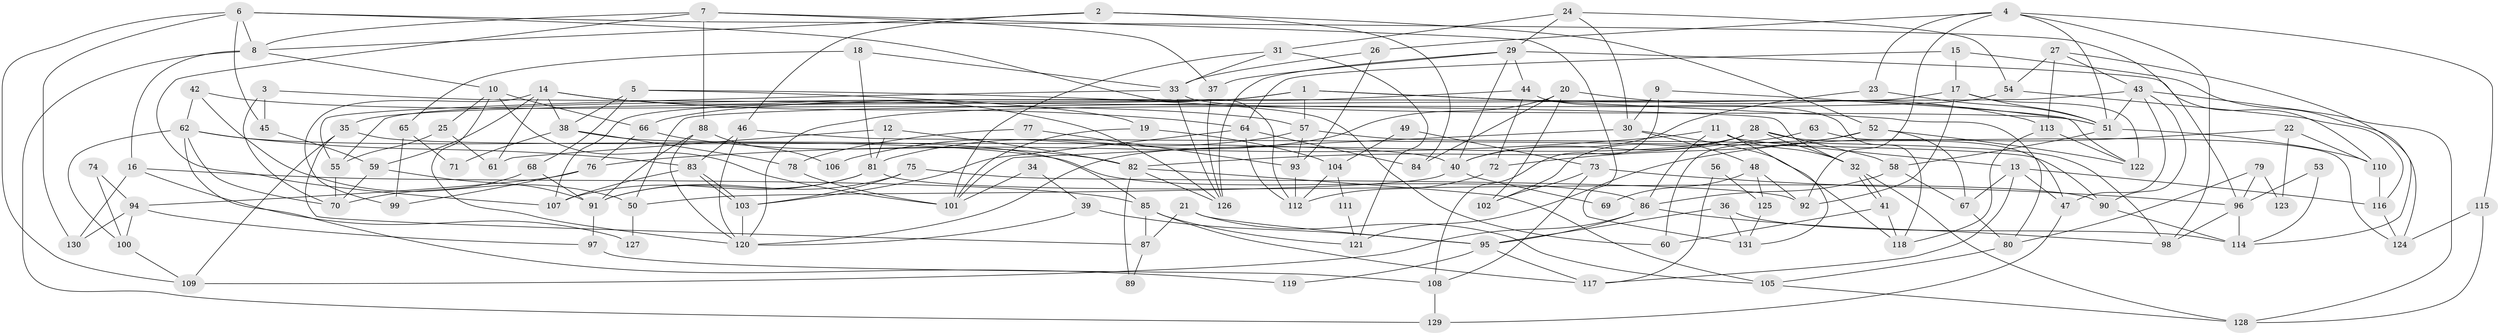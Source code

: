 // Generated by graph-tools (version 1.1) at 2025/26/03/09/25 03:26:11]
// undirected, 131 vertices, 262 edges
graph export_dot {
graph [start="1"]
  node [color=gray90,style=filled];
  1;
  2;
  3;
  4;
  5;
  6;
  7;
  8;
  9;
  10;
  11;
  12;
  13;
  14;
  15;
  16;
  17;
  18;
  19;
  20;
  21;
  22;
  23;
  24;
  25;
  26;
  27;
  28;
  29;
  30;
  31;
  32;
  33;
  34;
  35;
  36;
  37;
  38;
  39;
  40;
  41;
  42;
  43;
  44;
  45;
  46;
  47;
  48;
  49;
  50;
  51;
  52;
  53;
  54;
  55;
  56;
  57;
  58;
  59;
  60;
  61;
  62;
  63;
  64;
  65;
  66;
  67;
  68;
  69;
  70;
  71;
  72;
  73;
  74;
  75;
  76;
  77;
  78;
  79;
  80;
  81;
  82;
  83;
  84;
  85;
  86;
  87;
  88;
  89;
  90;
  91;
  92;
  93;
  94;
  95;
  96;
  97;
  98;
  99;
  100;
  101;
  102;
  103;
  104;
  105;
  106;
  107;
  108;
  109;
  110;
  111;
  112;
  113;
  114;
  115;
  116;
  117;
  118;
  119;
  120;
  121;
  122;
  123;
  124;
  125;
  126;
  127;
  128;
  129;
  130;
  131;
  1 -- 107;
  1 -- 51;
  1 -- 35;
  1 -- 57;
  1 -- 80;
  2 -- 46;
  2 -- 52;
  2 -- 8;
  2 -- 84;
  3 -- 70;
  3 -- 32;
  3 -- 45;
  4 -- 51;
  4 -- 23;
  4 -- 26;
  4 -- 92;
  4 -- 98;
  4 -- 115;
  5 -- 68;
  5 -- 60;
  5 -- 19;
  5 -- 38;
  6 -- 109;
  6 -- 8;
  6 -- 45;
  6 -- 96;
  6 -- 112;
  6 -- 130;
  7 -- 37;
  7 -- 131;
  7 -- 8;
  7 -- 88;
  7 -- 107;
  8 -- 10;
  8 -- 16;
  8 -- 129;
  9 -- 108;
  9 -- 122;
  9 -- 30;
  10 -- 101;
  10 -- 25;
  10 -- 66;
  10 -- 120;
  11 -- 13;
  11 -- 32;
  11 -- 76;
  11 -- 86;
  11 -- 131;
  12 -- 61;
  12 -- 82;
  12 -- 81;
  13 -- 116;
  13 -- 47;
  13 -- 67;
  13 -- 117;
  14 -- 59;
  14 -- 64;
  14 -- 38;
  14 -- 61;
  14 -- 99;
  14 -- 126;
  15 -- 64;
  15 -- 17;
  15 -- 124;
  16 -- 85;
  16 -- 127;
  16 -- 130;
  17 -- 92;
  17 -- 122;
  17 -- 51;
  17 -- 55;
  18 -- 81;
  18 -- 33;
  18 -- 65;
  19 -- 101;
  19 -- 104;
  20 -- 81;
  20 -- 113;
  20 -- 84;
  20 -- 102;
  21 -- 87;
  21 -- 105;
  21 -- 95;
  22 -- 110;
  22 -- 121;
  22 -- 123;
  23 -- 40;
  23 -- 51;
  24 -- 29;
  24 -- 54;
  24 -- 30;
  24 -- 31;
  25 -- 55;
  25 -- 61;
  26 -- 33;
  26 -- 93;
  27 -- 114;
  27 -- 43;
  27 -- 54;
  27 -- 113;
  28 -- 120;
  28 -- 47;
  28 -- 32;
  28 -- 40;
  28 -- 58;
  28 -- 102;
  29 -- 110;
  29 -- 126;
  29 -- 37;
  29 -- 40;
  29 -- 44;
  30 -- 48;
  30 -- 101;
  30 -- 118;
  31 -- 33;
  31 -- 101;
  31 -- 121;
  32 -- 41;
  32 -- 41;
  32 -- 128;
  33 -- 126;
  33 -- 55;
  33 -- 51;
  34 -- 101;
  34 -- 39;
  35 -- 40;
  35 -- 87;
  35 -- 109;
  36 -- 95;
  36 -- 114;
  36 -- 131;
  37 -- 126;
  38 -- 71;
  38 -- 78;
  38 -- 85;
  39 -- 120;
  39 -- 95;
  40 -- 50;
  40 -- 69;
  41 -- 118;
  41 -- 60;
  42 -- 62;
  42 -- 57;
  42 -- 50;
  43 -- 51;
  43 -- 50;
  43 -- 47;
  43 -- 90;
  43 -- 128;
  44 -- 66;
  44 -- 72;
  44 -- 118;
  45 -- 59;
  46 -- 90;
  46 -- 120;
  46 -- 83;
  47 -- 129;
  48 -- 92;
  48 -- 69;
  48 -- 125;
  49 -- 73;
  49 -- 104;
  50 -- 127;
  51 -- 58;
  51 -- 110;
  52 -- 67;
  52 -- 72;
  52 -- 60;
  52 -- 122;
  53 -- 114;
  53 -- 96;
  54 -- 120;
  54 -- 116;
  55 -- 70;
  56 -- 117;
  56 -- 125;
  57 -- 98;
  57 -- 93;
  57 -- 106;
  58 -- 67;
  58 -- 86;
  59 -- 91;
  59 -- 70;
  62 -- 86;
  62 -- 83;
  62 -- 70;
  62 -- 100;
  62 -- 119;
  63 -- 82;
  63 -- 124;
  64 -- 84;
  64 -- 112;
  64 -- 103;
  65 -- 99;
  65 -- 71;
  66 -- 76;
  66 -- 82;
  67 -- 80;
  68 -- 91;
  68 -- 70;
  72 -- 112;
  73 -- 102;
  73 -- 96;
  73 -- 108;
  74 -- 100;
  74 -- 94;
  75 -- 103;
  75 -- 91;
  75 -- 92;
  76 -- 94;
  76 -- 99;
  77 -- 78;
  77 -- 93;
  78 -- 101;
  79 -- 80;
  79 -- 96;
  79 -- 123;
  80 -- 105;
  81 -- 107;
  81 -- 90;
  81 -- 91;
  82 -- 105;
  82 -- 89;
  82 -- 126;
  83 -- 103;
  83 -- 103;
  83 -- 107;
  85 -- 117;
  85 -- 87;
  85 -- 121;
  86 -- 95;
  86 -- 98;
  86 -- 109;
  87 -- 89;
  88 -- 120;
  88 -- 91;
  88 -- 106;
  90 -- 114;
  91 -- 97;
  93 -- 112;
  94 -- 100;
  94 -- 130;
  94 -- 97;
  95 -- 117;
  95 -- 119;
  96 -- 98;
  96 -- 114;
  97 -- 108;
  100 -- 109;
  103 -- 120;
  104 -- 112;
  104 -- 111;
  105 -- 128;
  108 -- 129;
  110 -- 116;
  111 -- 121;
  113 -- 118;
  113 -- 122;
  115 -- 128;
  115 -- 124;
  116 -- 124;
  125 -- 131;
}

